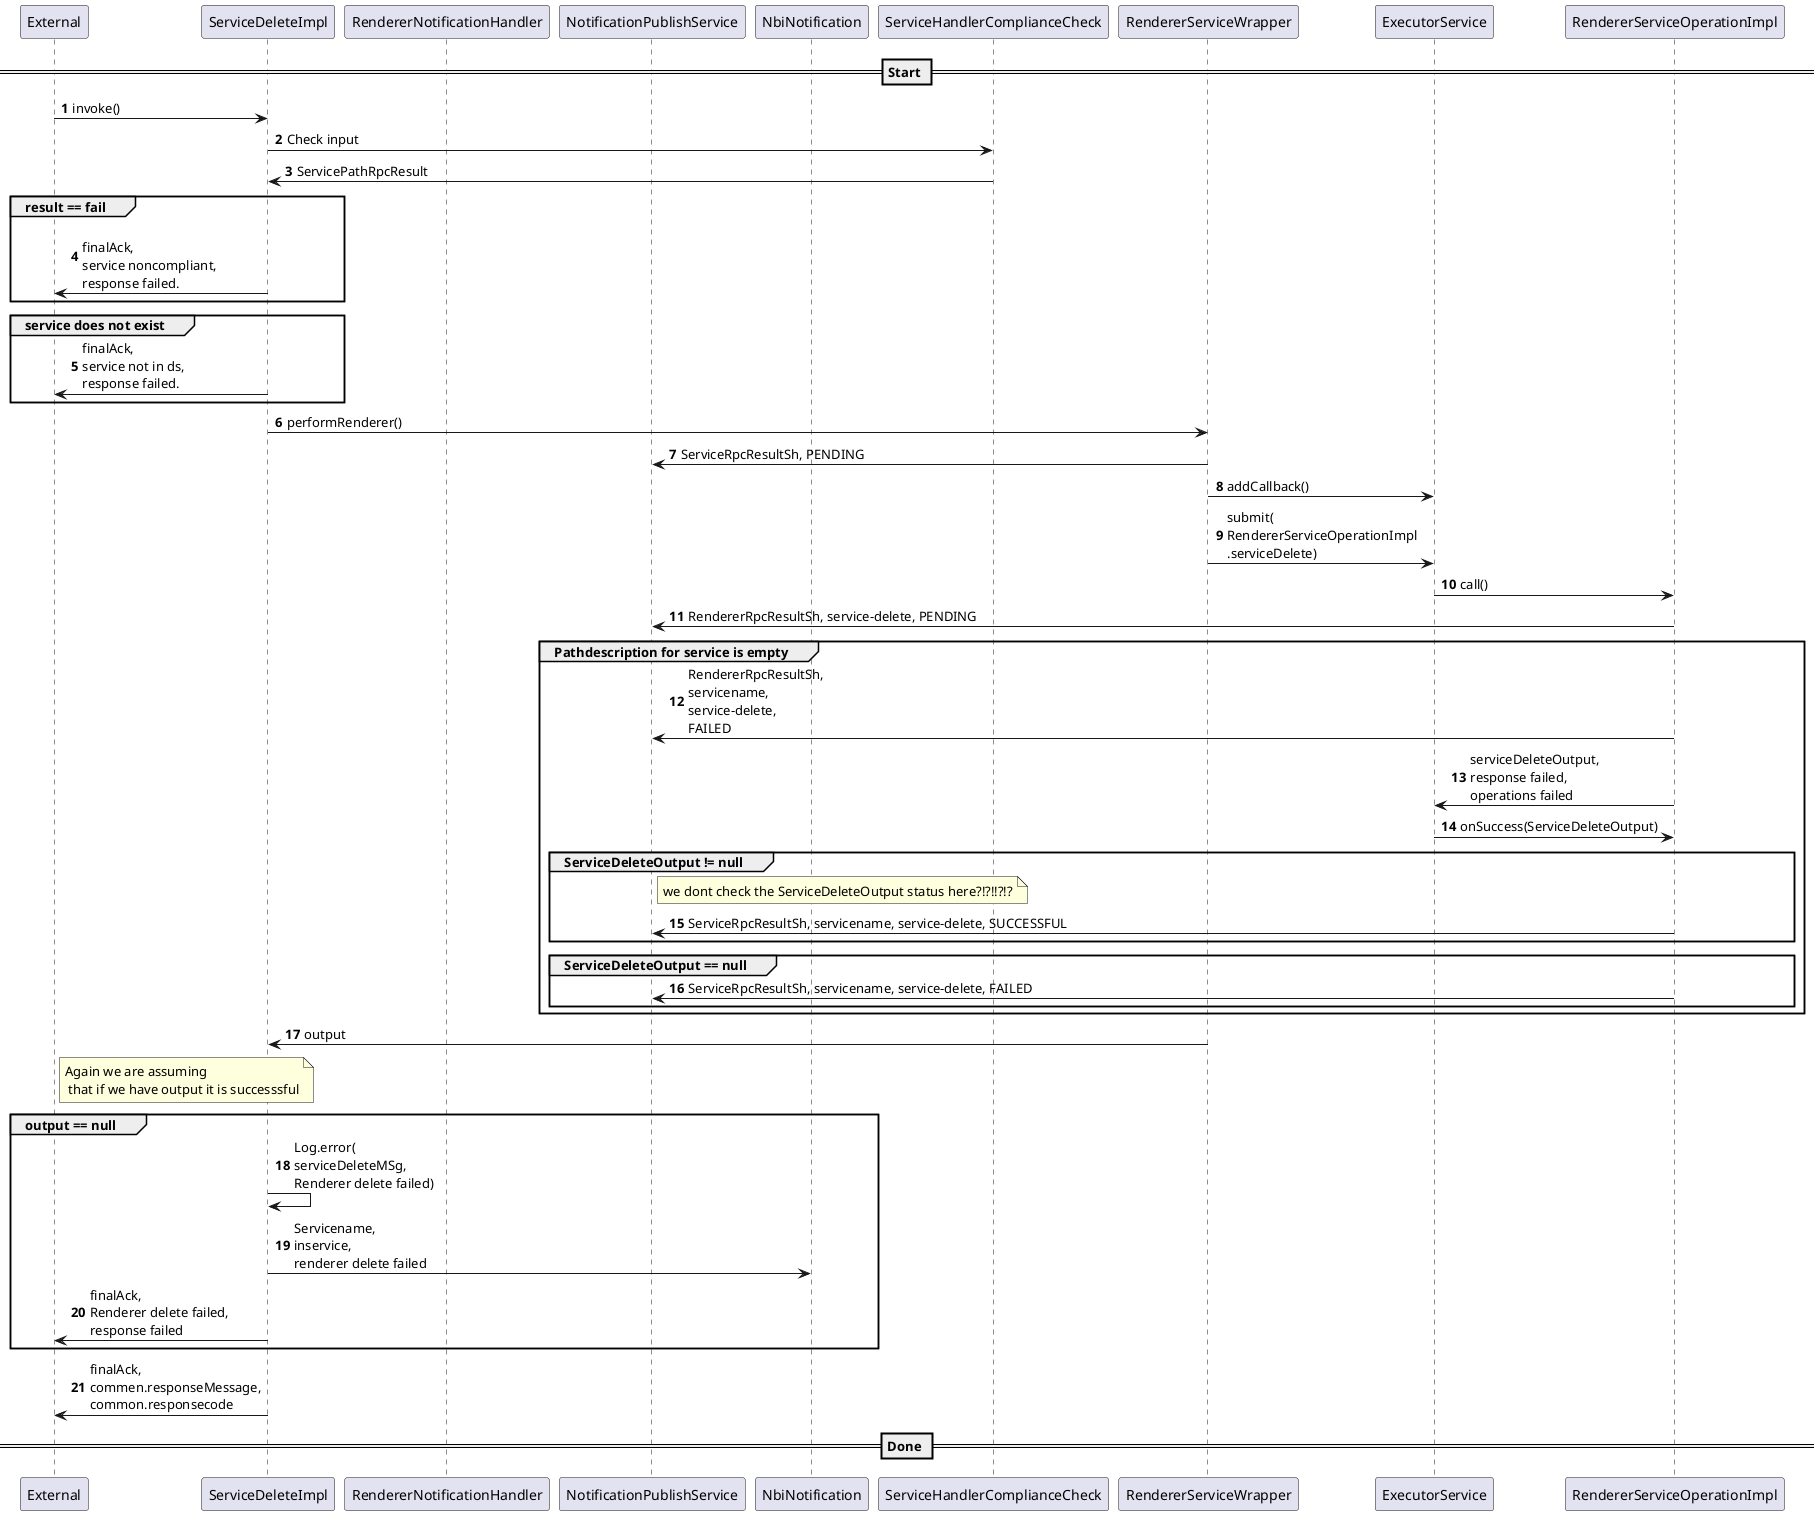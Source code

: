 
@startuml
'https://plantuml.com/sequence-diagram
participant External
participant ServiceDeleteImpl
participant RendererNotificationHandler
participant NotificationPublishService
participant NbiNotification

autonumber
== Start ==
External -> ServiceDeleteImpl: invoke()
ServiceDeleteImpl -> ServiceHandlerComplianceCheck: Check input
ServiceHandlerComplianceCheck -> ServiceDeleteImpl: ServicePathRpcResult
group result == fail
    ServiceDeleteImpl -> External:\nfinalAck,\nservice noncompliant,\nresponse failed.
end group
group service does not exist
    ServiceDeleteImpl -> External: finalAck,\nservice not in ds,\nresponse failed.
end group

ServiceDeleteImpl -> RendererServiceWrapper: performRenderer()
RendererServiceWrapper -> NotificationPublishService: ServiceRpcResultSh, PENDING
RendererServiceWrapper -> ExecutorService: addCallback()
RendererServiceWrapper -> ExecutorService: submit(\nRendererServiceOperationImpl\n.serviceDelete)
ExecutorService -> RendererServiceOperationImpl: call()
RendererServiceOperationImpl -> NotificationPublishService: RendererRpcResultSh, service-delete, PENDING

group Pathdescription for service is empty
    RendererServiceOperationImpl -> NotificationPublishService: RendererRpcResultSh,\nservicename,\nservice-delete,\nFAILED
    RendererServiceOperationImpl -> ExecutorService: serviceDeleteOutput,\nresponse failed,\noperations failed
    ExecutorService -> RendererServiceOperationImpl: onSuccess(ServiceDeleteOutput)
    group ServiceDeleteOutput != null
        note right of NotificationPublishService: we dont check the ServiceDeleteOutput status here?!?!!?!?
        RendererServiceOperationImpl -> NotificationPublishService:  ServiceRpcResultSh, servicename, service-delete, SUCCESSFUL
        end group
    group ServiceDeleteOutput == null
        RendererServiceOperationImpl -> NotificationPublishService: ServiceRpcResultSh, servicename, service-delete, FAILED
     end group
end group

RendererServiceWrapper -> ServiceDeleteImpl: output
note right of External: Again we are assuming\n that if we have output it is successsful
group output == null
    ServiceDeleteImpl -> ServiceDeleteImpl:Log.error(\nserviceDeleteMSg, \nRenderer delete failed)
    ServiceDeleteImpl -> NbiNotification: Servicename,\ninservice,\nrenderer delete failed
    ServiceDeleteImpl -> External: finalAck,\nRenderer delete failed,\nresponse failed
end group

ServiceDeleteImpl -> External: finalAck,\ncommen.responseMessage,\ncommon.responsecode

== Done ==
@enduml
